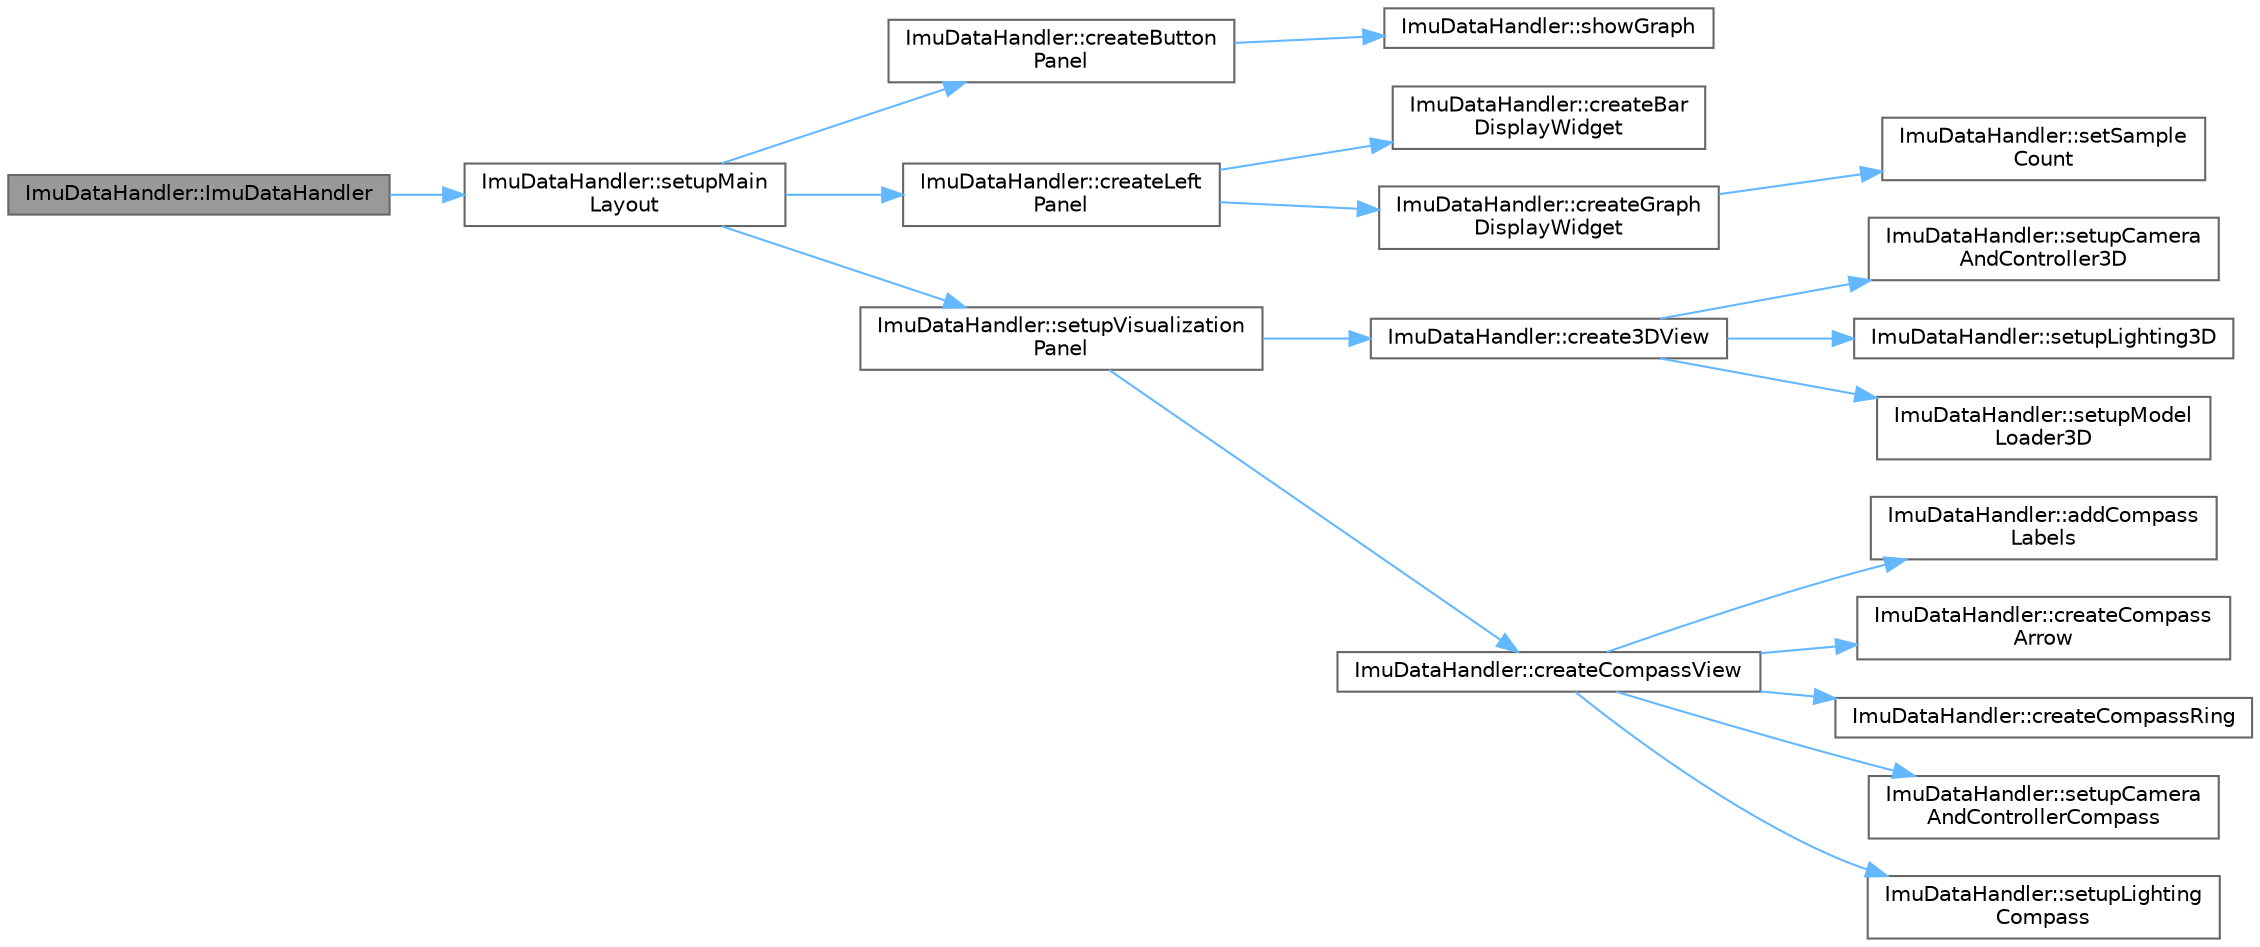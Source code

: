 digraph "ImuDataHandler::ImuDataHandler"
{
 // LATEX_PDF_SIZE
  bgcolor="transparent";
  edge [fontname=Helvetica,fontsize=10,labelfontname=Helvetica,labelfontsize=10];
  node [fontname=Helvetica,fontsize=10,shape=box,height=0.2,width=0.4];
  rankdir="LR";
  Node1 [id="Node000001",label="ImuDataHandler::ImuDataHandler",height=0.2,width=0.4,color="gray40", fillcolor="grey60", style="filled", fontcolor="black",tooltip="Konstruktor klasy ImuDataHandler."];
  Node1 -> Node2 [id="edge19_Node000001_Node000002",color="steelblue1",style="solid",tooltip=" "];
  Node2 [id="Node000002",label="ImuDataHandler::setupMain\lLayout",height=0.2,width=0.4,color="grey40", fillcolor="white", style="filled",URL="$da/d41/classImuDataHandler.html#ac2a199dc1a1aed47e0ac97509bf0ae56",tooltip="Konfiguruje główny układ interfejsu użytkownika."];
  Node2 -> Node3 [id="edge20_Node000002_Node000003",color="steelblue1",style="solid",tooltip=" "];
  Node3 [id="Node000003",label="ImuDataHandler::createButton\lPanel",height=0.2,width=0.4,color="grey40", fillcolor="white", style="filled",URL="$da/d41/classImuDataHandler.html#ab54382d06d6dddb783422b93e2b12c25",tooltip="Tworzy panel z przyciskami do przełączania widoków."];
  Node3 -> Node4 [id="edge21_Node000003_Node000004",color="steelblue1",style="solid",tooltip=" "];
  Node4 [id="Node000004",label="ImuDataHandler::showGraph",height=0.2,width=0.4,color="grey40", fillcolor="white", style="filled",URL="$da/d41/classImuDataHandler.html#a7a22d9a72d177b0ede32f905ee3ac241",tooltip="Slot przełączający widok na zakładkę z wykresami."];
  Node2 -> Node5 [id="edge22_Node000002_Node000005",color="steelblue1",style="solid",tooltip=" "];
  Node5 [id="Node000005",label="ImuDataHandler::createLeft\lPanel",height=0.2,width=0.4,color="grey40", fillcolor="white", style="filled",URL="$da/d41/classImuDataHandler.html#a87ffdfb6a4e85385b2b9e2234cba3ee1",tooltip="Tworzy lewy panel zawierający przełączane widoki danych (paski/wykresy)."];
  Node5 -> Node6 [id="edge23_Node000005_Node000006",color="steelblue1",style="solid",tooltip=" "];
  Node6 [id="Node000006",label="ImuDataHandler::createBar\lDisplayWidget",height=0.2,width=0.4,color="grey40", fillcolor="white", style="filled",URL="$da/d41/classImuDataHandler.html#aaf10774c1c6dc0f610a7e0da6d916b7e",tooltip="Tworzy widget wyświetlający dane w postaci pasków postępu."];
  Node5 -> Node7 [id="edge24_Node000005_Node000007",color="steelblue1",style="solid",tooltip=" "];
  Node7 [id="Node000007",label="ImuDataHandler::createGraph\lDisplayWidget",height=0.2,width=0.4,color="grey40", fillcolor="white", style="filled",URL="$da/d41/classImuDataHandler.html#ac2511de943f7f2c27c82e5e58ab7d869",tooltip="Tworzy widget wyświetlający dane w postaci wykresów."];
  Node7 -> Node8 [id="edge25_Node000007_Node000008",color="steelblue1",style="solid",tooltip=" "];
  Node8 [id="Node000008",label="ImuDataHandler::setSample\lCount",height=0.2,width=0.4,color="grey40", fillcolor="white", style="filled",URL="$da/d41/classImuDataHandler.html#ac6e9b4fe17a2bf511d67eba5c65b3e2c",tooltip="Ustawia liczbę próbek wyświetlanych na wykresach."];
  Node2 -> Node9 [id="edge26_Node000002_Node000009",color="steelblue1",style="solid",tooltip=" "];
  Node9 [id="Node000009",label="ImuDataHandler::setupVisualization\lPanel",height=0.2,width=0.4,color="grey40", fillcolor="white", style="filled",URL="$da/d41/classImuDataHandler.html#a9179f9700276cd0eaad6a9c764780156",tooltip="Konfiguruje panel wizualizacji 3D (model i kompas)."];
  Node9 -> Node10 [id="edge27_Node000009_Node000010",color="steelblue1",style="solid",tooltip=" "];
  Node10 [id="Node000010",label="ImuDataHandler::create3DView",height=0.2,width=0.4,color="grey40", fillcolor="white", style="filled",URL="$da/d41/classImuDataHandler.html#aa577768c3943c9ab20d01449a2abc5b4",tooltip="Tworzy widok 3D do wyświetlania modelu urządzenia."];
  Node10 -> Node11 [id="edge28_Node000010_Node000011",color="steelblue1",style="solid",tooltip=" "];
  Node11 [id="Node000011",label="ImuDataHandler::setupCamera\lAndController3D",height=0.2,width=0.4,color="grey40", fillcolor="white", style="filled",URL="$da/d41/classImuDataHandler.html#a4754002ef74444e87ff8a32e8a47a149",tooltip="Konfiguruje kamerę i kontroler dla widoku modelu 3D."];
  Node10 -> Node12 [id="edge29_Node000010_Node000012",color="steelblue1",style="solid",tooltip=" "];
  Node12 [id="Node000012",label="ImuDataHandler::setupLighting3D",height=0.2,width=0.4,color="grey40", fillcolor="white", style="filled",URL="$da/d41/classImuDataHandler.html#a3b0df574f13907172df13ec93ab4430c",tooltip="Konfiguruje oświetlenie dla sceny modelu 3D."];
  Node10 -> Node13 [id="edge30_Node000010_Node000013",color="steelblue1",style="solid",tooltip=" "];
  Node13 [id="Node000013",label="ImuDataHandler::setupModel\lLoader3D",height=0.2,width=0.4,color="grey40", fillcolor="white", style="filled",URL="$da/d41/classImuDataHandler.html#ab5824452fd383d251cb5651a8db52d79",tooltip="Konfiguruje ładowanie modelu 3D (np. z pliku .dae)."];
  Node9 -> Node14 [id="edge31_Node000009_Node000014",color="steelblue1",style="solid",tooltip=" "];
  Node14 [id="Node000014",label="ImuDataHandler::createCompassView",height=0.2,width=0.4,color="grey40", fillcolor="white", style="filled",URL="$da/d41/classImuDataHandler.html#a015c4523ec22dfe00e7128f4081c9a66",tooltip="Tworzy widok 3D dla kompasu."];
  Node14 -> Node15 [id="edge32_Node000014_Node000015",color="steelblue1",style="solid",tooltip=" "];
  Node15 [id="Node000015",label="ImuDataHandler::addCompass\lLabels",height=0.2,width=0.4,color="grey40", fillcolor="white", style="filled",URL="$da/d41/classImuDataHandler.html#a6f5931bf0e948c1f34c5f8079f04d310",tooltip="Dodaje etykiety kierunków (N, E, S, W) do sceny kompasu."];
  Node14 -> Node16 [id="edge33_Node000014_Node000016",color="steelblue1",style="solid",tooltip=" "];
  Node16 [id="Node000016",label="ImuDataHandler::createCompass\lArrow",height=0.2,width=0.4,color="grey40", fillcolor="white", style="filled",URL="$da/d41/classImuDataHandler.html#a8ecf69a4d883f09b5123b57937a973c9",tooltip="Tworzy strzałkę kompasu jako element sceny 3D."];
  Node14 -> Node17 [id="edge34_Node000014_Node000017",color="steelblue1",style="solid",tooltip=" "];
  Node17 [id="Node000017",label="ImuDataHandler::createCompassRing",height=0.2,width=0.4,color="grey40", fillcolor="white", style="filled",URL="$da/d41/classImuDataHandler.html#ae9fc18fee49df95c702ce5f89147920f",tooltip="Tworzy pierścień kompasu jako element sceny 3D."];
  Node14 -> Node18 [id="edge35_Node000014_Node000018",color="steelblue1",style="solid",tooltip=" "];
  Node18 [id="Node000018",label="ImuDataHandler::setupCamera\lAndControllerCompass",height=0.2,width=0.4,color="grey40", fillcolor="white", style="filled",URL="$da/d41/classImuDataHandler.html#a8cc085ea14f6988b41b2a731968027a7",tooltip="Konfiguruje kamerę i kontroler dla widoku kompasu."];
  Node14 -> Node19 [id="edge36_Node000014_Node000019",color="steelblue1",style="solid",tooltip=" "];
  Node19 [id="Node000019",label="ImuDataHandler::setupLighting\lCompass",height=0.2,width=0.4,color="grey40", fillcolor="white", style="filled",URL="$da/d41/classImuDataHandler.html#a3f683011837380b0d2ea575ad5b07ce9",tooltip="Konfiguruje oświetlenie dla sceny kompasu."];
}
